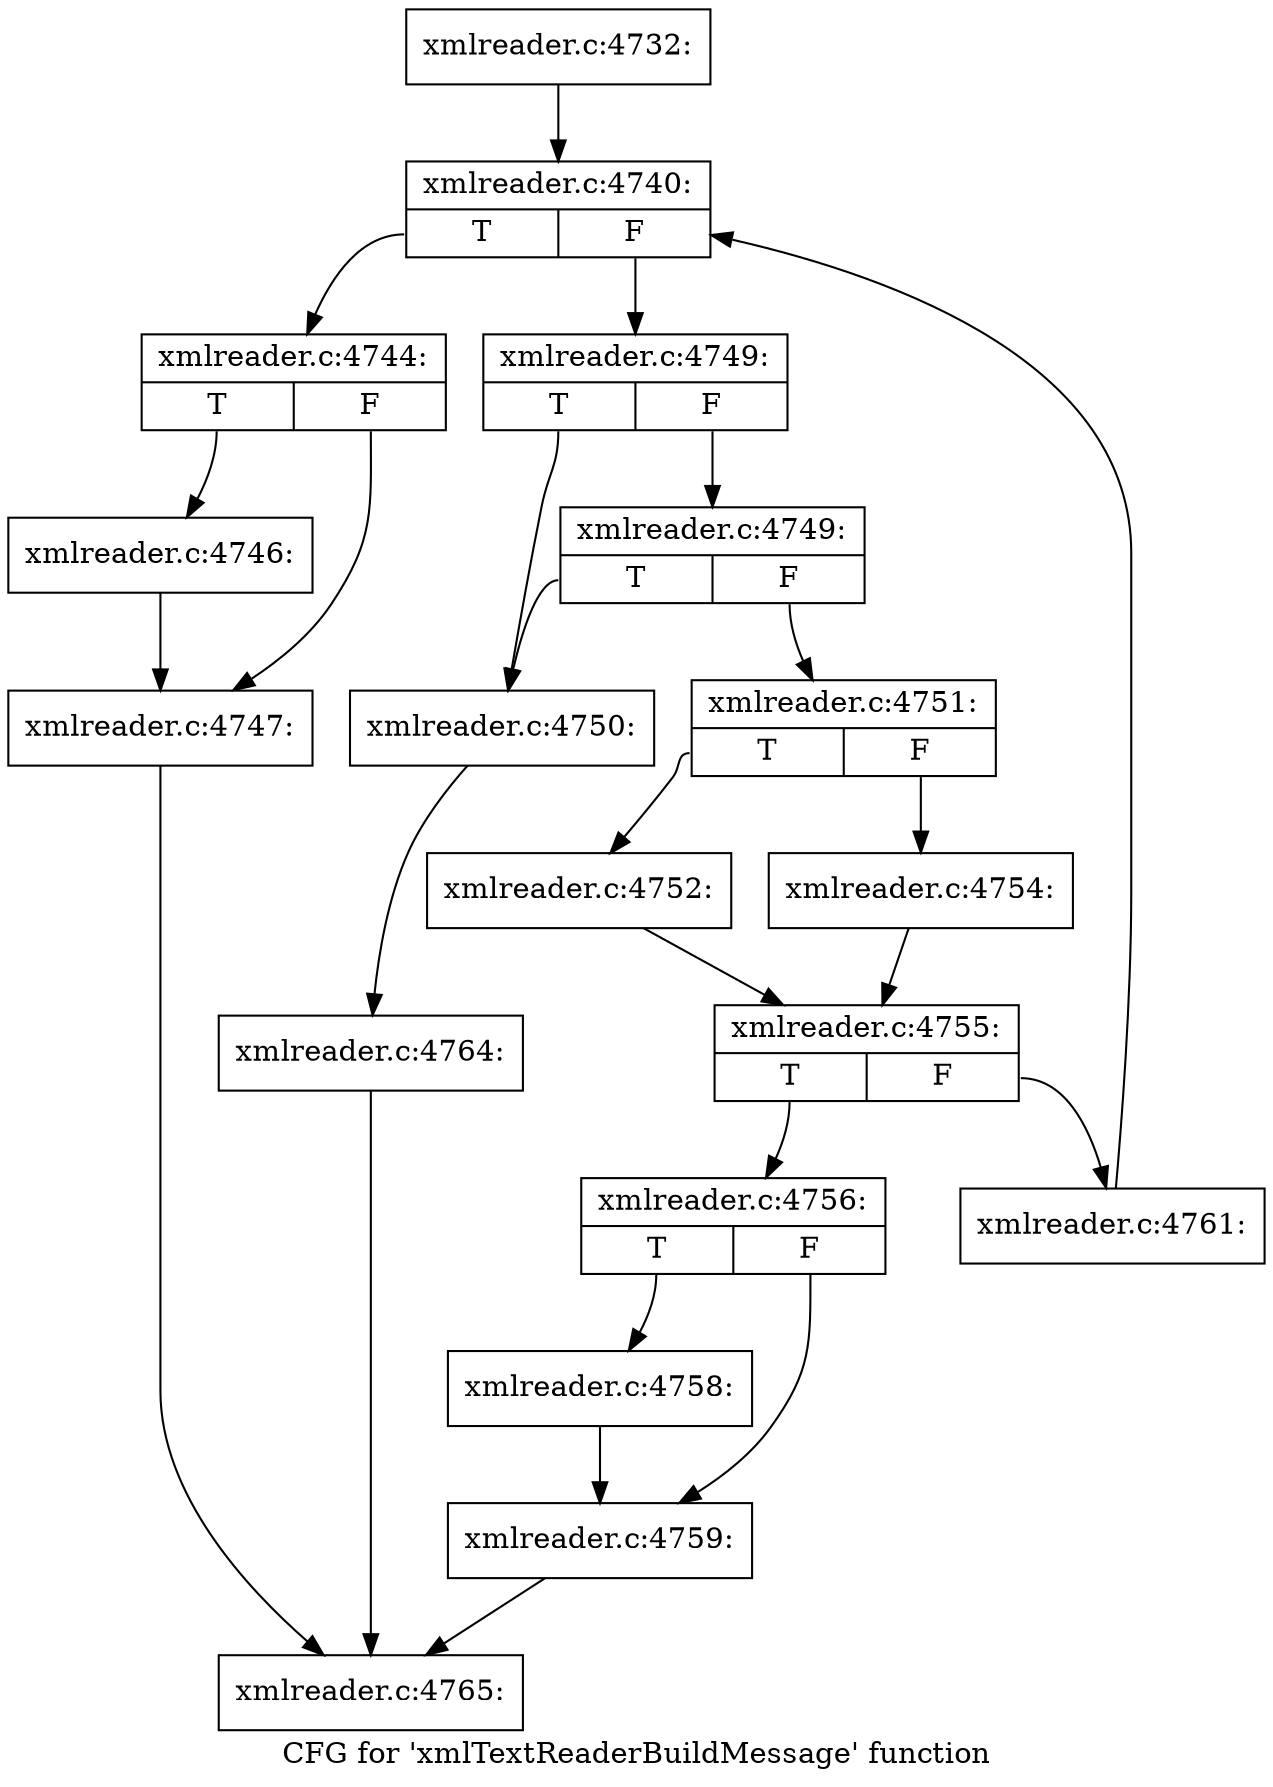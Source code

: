 digraph "CFG for 'xmlTextReaderBuildMessage' function" {
	label="CFG for 'xmlTextReaderBuildMessage' function";

	Node0x55e4496001c0 [shape=record,label="{xmlreader.c:4732:}"];
	Node0x55e4496001c0 -> Node0x55e4494a28a0;
	Node0x55e4494a28a0 [shape=record,label="{xmlreader.c:4740:|{<s0>T|<s1>F}}"];
	Node0x55e4494a28a0:s0 -> Node0x55e4494a3a60;
	Node0x55e4494a28a0:s1 -> Node0x55e4494a3ab0;
	Node0x55e4494a3a60 [shape=record,label="{xmlreader.c:4744:|{<s0>T|<s1>F}}"];
	Node0x55e4494a3a60:s0 -> Node0x55e4494a40f0;
	Node0x55e4494a3a60:s1 -> Node0x55e4494a4140;
	Node0x55e4494a40f0 [shape=record,label="{xmlreader.c:4746:}"];
	Node0x55e4494a40f0 -> Node0x55e4494a4140;
	Node0x55e4494a4140 [shape=record,label="{xmlreader.c:4747:}"];
	Node0x55e4494a4140 -> Node0x55e449600210;
	Node0x55e4494a3ab0 [shape=record,label="{xmlreader.c:4749:|{<s0>T|<s1>F}}"];
	Node0x55e4494a3ab0:s0 -> Node0x55e4494a47b0;
	Node0x55e4494a3ab0:s1 -> Node0x55e4494a4850;
	Node0x55e4494a4850 [shape=record,label="{xmlreader.c:4749:|{<s0>T|<s1>F}}"];
	Node0x55e4494a4850:s0 -> Node0x55e4494a47b0;
	Node0x55e4494a4850:s1 -> Node0x55e4494a4800;
	Node0x55e4494a47b0 [shape=record,label="{xmlreader.c:4750:}"];
	Node0x55e4494a47b0 -> Node0x55e4492572c0;
	Node0x55e4494a4800 [shape=record,label="{xmlreader.c:4751:|{<s0>T|<s1>F}}"];
	Node0x55e4494a4800:s0 -> Node0x55e4494a4f00;
	Node0x55e4494a4800:s1 -> Node0x55e4494a4fa0;
	Node0x55e4494a4f00 [shape=record,label="{xmlreader.c:4752:}"];
	Node0x55e4494a4f00 -> Node0x55e4494a4f50;
	Node0x55e4494a4fa0 [shape=record,label="{xmlreader.c:4754:}"];
	Node0x55e4494a4fa0 -> Node0x55e4494a4f50;
	Node0x55e4494a4f50 [shape=record,label="{xmlreader.c:4755:|{<s0>T|<s1>F}}"];
	Node0x55e4494a4f50:s0 -> Node0x55e4494a56e0;
	Node0x55e4494a4f50:s1 -> Node0x55e4494a5730;
	Node0x55e4494a56e0 [shape=record,label="{xmlreader.c:4756:|{<s0>T|<s1>F}}"];
	Node0x55e4494a56e0:s0 -> Node0x55e4494a5fe0;
	Node0x55e4494a56e0:s1 -> Node0x55e4494a6030;
	Node0x55e4494a5fe0 [shape=record,label="{xmlreader.c:4758:}"];
	Node0x55e4494a5fe0 -> Node0x55e4494a6030;
	Node0x55e4494a6030 [shape=record,label="{xmlreader.c:4759:}"];
	Node0x55e4494a6030 -> Node0x55e449600210;
	Node0x55e4494a5730 [shape=record,label="{xmlreader.c:4761:}"];
	Node0x55e4494a5730 -> Node0x55e4494a28a0;
	Node0x55e4492572c0 [shape=record,label="{xmlreader.c:4764:}"];
	Node0x55e4492572c0 -> Node0x55e449600210;
	Node0x55e449600210 [shape=record,label="{xmlreader.c:4765:}"];
}
